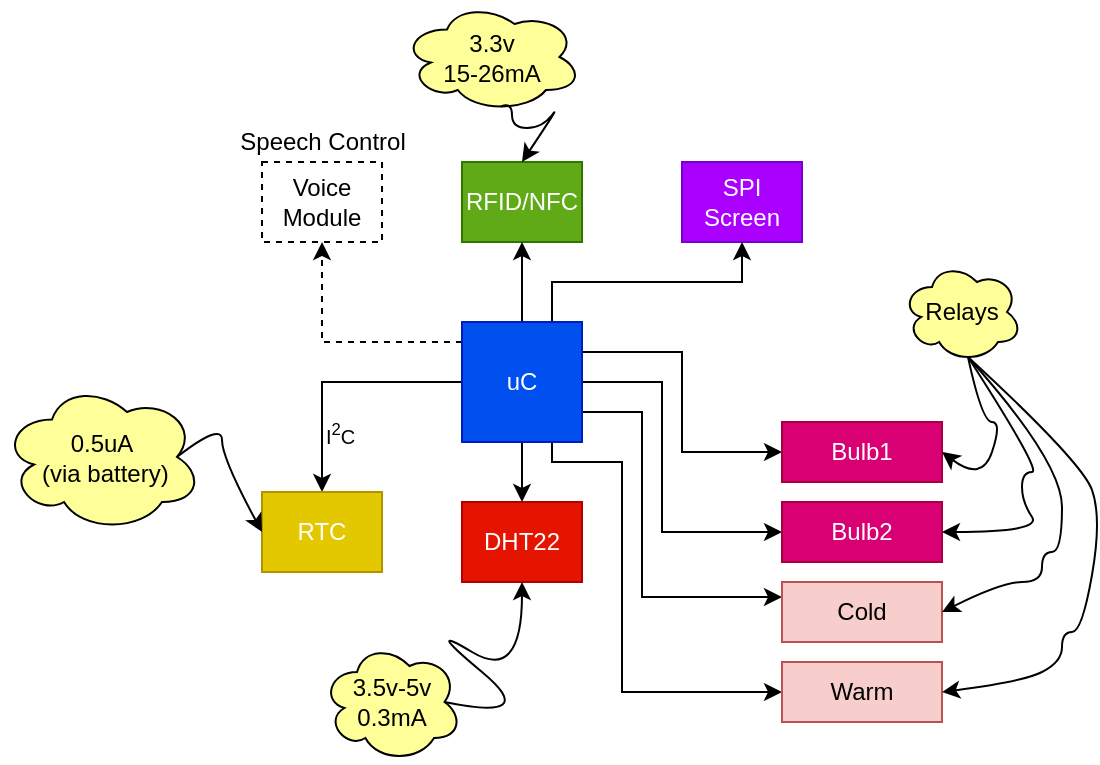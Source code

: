 <mxfile version="12.3.9" type="github" pages="1"><diagram id="A9DNo4cZpOCRa7IkRIbl" name="Page-1"><mxGraphModel dx="868" dy="411" grid="1" gridSize="10" guides="1" tooltips="1" connect="1" arrows="1" fold="1" page="1" pageScale="1" pageWidth="850" pageHeight="1100" math="0" shadow="0"><root><mxCell id="0"/><mxCell id="1" parent="0"/><mxCell id="7f8H__yhaYBBxCj43PGt-2" value="RFID/NFC" style="rounded=0;whiteSpace=wrap;html=1;fillColor=#60a917;strokeColor=#2D7600;fontColor=#ffffff;" parent="1" vertex="1"><mxGeometry x="350" y="100" width="60" height="40" as="geometry"/></mxCell><mxCell id="7f8H__yhaYBBxCj43PGt-3" value="&lt;span style=&quot;white-space: nowrap&quot;&gt;SPI&lt;br&gt;&lt;/span&gt;Screen" style="rounded=0;whiteSpace=wrap;html=1;fillColor=#aa00ff;strokeColor=#7700CC;fontColor=#ffffff;" parent="1" vertex="1"><mxGeometry x="460" y="100" width="60" height="40" as="geometry"/></mxCell><mxCell id="7f8H__yhaYBBxCj43PGt-8" style="edgeStyle=orthogonalEdgeStyle;rounded=0;orthogonalLoop=1;jettySize=auto;html=1;entryX=0.5;entryY=1;entryDx=0;entryDy=0;strokeColor=none;" parent="1" source="7f8H__yhaYBBxCj43PGt-5" target="7f8H__yhaYBBxCj43PGt-7" edge="1"><mxGeometry relative="1" as="geometry"><Array as="points"><mxPoint x="280" y="200"/></Array></mxGeometry></mxCell><mxCell id="7f8H__yhaYBBxCj43PGt-10" style="edgeStyle=orthogonalEdgeStyle;rounded=0;orthogonalLoop=1;jettySize=auto;html=1;entryX=0.5;entryY=0;entryDx=0;entryDy=0;" parent="1" source="7f8H__yhaYBBxCj43PGt-5" target="7f8H__yhaYBBxCj43PGt-6" edge="1"><mxGeometry relative="1" as="geometry"><mxPoint x="300" y="200" as="targetPoint"/></mxGeometry></mxCell><mxCell id="7f8H__yhaYBBxCj43PGt-12" value="" style="edgeStyle=orthogonalEdgeStyle;rounded=0;orthogonalLoop=1;jettySize=auto;html=1;" parent="1" source="7f8H__yhaYBBxCj43PGt-5" target="7f8H__yhaYBBxCj43PGt-11" edge="1"><mxGeometry relative="1" as="geometry"/></mxCell><mxCell id="7f8H__yhaYBBxCj43PGt-13" value="" style="edgeStyle=orthogonalEdgeStyle;rounded=0;orthogonalLoop=1;jettySize=auto;html=1;" parent="1" source="7f8H__yhaYBBxCj43PGt-5" target="7f8H__yhaYBBxCj43PGt-2" edge="1"><mxGeometry relative="1" as="geometry"/></mxCell><mxCell id="L7gm1uYDsORD0-YRTUzJ-1" style="edgeStyle=orthogonalEdgeStyle;rounded=0;orthogonalLoop=1;jettySize=auto;html=1;dashed=1;" parent="1" source="7f8H__yhaYBBxCj43PGt-5" edge="1"><mxGeometry relative="1" as="geometry"><mxPoint x="280" y="140" as="targetPoint"/><Array as="points"><mxPoint x="280" y="190"/></Array></mxGeometry></mxCell><mxCell id="lJGoxaVNd21x-lKh-A3h-36" style="edgeStyle=orthogonalEdgeStyle;rounded=0;orthogonalLoop=1;jettySize=auto;html=1;exitX=0.75;exitY=0;exitDx=0;exitDy=0;entryX=0.5;entryY=1;entryDx=0;entryDy=0;strokeWidth=1;fontSize=15;" edge="1" parent="1" source="7f8H__yhaYBBxCj43PGt-5" target="7f8H__yhaYBBxCj43PGt-3"><mxGeometry relative="1" as="geometry"/></mxCell><mxCell id="lJGoxaVNd21x-lKh-A3h-37" style="edgeStyle=orthogonalEdgeStyle;rounded=0;orthogonalLoop=1;jettySize=auto;html=1;exitX=1;exitY=0.25;exitDx=0;exitDy=0;entryX=0;entryY=0.5;entryDx=0;entryDy=0;strokeWidth=1;fontSize=15;" edge="1" parent="1" source="7f8H__yhaYBBxCj43PGt-5" target="L7gm1uYDsORD0-YRTUzJ-3"><mxGeometry relative="1" as="geometry"/></mxCell><mxCell id="lJGoxaVNd21x-lKh-A3h-38" style="edgeStyle=orthogonalEdgeStyle;rounded=0;orthogonalLoop=1;jettySize=auto;html=1;exitX=1;exitY=0.5;exitDx=0;exitDy=0;entryX=0;entryY=0.5;entryDx=0;entryDy=0;strokeWidth=1;fontSize=15;" edge="1" parent="1" source="7f8H__yhaYBBxCj43PGt-5" target="L7gm1uYDsORD0-YRTUzJ-4"><mxGeometry relative="1" as="geometry"><Array as="points"><mxPoint x="450" y="210"/><mxPoint x="450" y="285"/></Array></mxGeometry></mxCell><mxCell id="lJGoxaVNd21x-lKh-A3h-39" style="edgeStyle=orthogonalEdgeStyle;rounded=0;orthogonalLoop=1;jettySize=auto;html=1;exitX=1;exitY=0.75;exitDx=0;exitDy=0;strokeWidth=1;fontSize=15;entryX=0;entryY=0.25;entryDx=0;entryDy=0;" edge="1" parent="1" source="7f8H__yhaYBBxCj43PGt-5" target="L7gm1uYDsORD0-YRTUzJ-9"><mxGeometry relative="1" as="geometry"><mxPoint x="440" y="320" as="targetPoint"/><Array as="points"><mxPoint x="440" y="225"/><mxPoint x="440" y="317"/></Array></mxGeometry></mxCell><mxCell id="lJGoxaVNd21x-lKh-A3h-40" style="edgeStyle=orthogonalEdgeStyle;rounded=0;orthogonalLoop=1;jettySize=auto;html=1;exitX=0.75;exitY=1;exitDx=0;exitDy=0;entryX=0;entryY=0.5;entryDx=0;entryDy=0;strokeWidth=1;fontSize=15;" edge="1" parent="1" source="7f8H__yhaYBBxCj43PGt-5" target="L7gm1uYDsORD0-YRTUzJ-11"><mxGeometry relative="1" as="geometry"><Array as="points"><mxPoint x="395" y="250"/><mxPoint x="430" y="250"/><mxPoint x="430" y="365"/></Array></mxGeometry></mxCell><mxCell id="7f8H__yhaYBBxCj43PGt-5" value="uC" style="rounded=0;whiteSpace=wrap;html=1;fillColor=#0050ef;strokeColor=#001DBC;fontColor=#ffffff;" parent="1" vertex="1"><mxGeometry x="350" y="180" width="60" height="60" as="geometry"/></mxCell><mxCell id="7f8H__yhaYBBxCj43PGt-6" value="RTC" style="rounded=0;whiteSpace=wrap;html=1;fillColor=#e3c800;strokeColor=#B09500;fontColor=#ffffff;" parent="1" vertex="1"><mxGeometry x="250" y="265" width="60" height="40" as="geometry"/></mxCell><mxCell id="7f8H__yhaYBBxCj43PGt-7" value="Voice Module" style="rounded=0;whiteSpace=wrap;html=1;dashed=1;" parent="1" vertex="1"><mxGeometry x="250" y="100" width="60" height="40" as="geometry"/></mxCell><mxCell id="7f8H__yhaYBBxCj43PGt-11" value="DHT22" style="rounded=0;whiteSpace=wrap;html=1;fillColor=#e51400;strokeColor=#B20000;fontColor=#ffffff;" parent="1" vertex="1"><mxGeometry x="350" y="270" width="60" height="40" as="geometry"/></mxCell><mxCell id="L7gm1uYDsORD0-YRTUzJ-3" value="Bulb1" style="rounded=0;whiteSpace=wrap;html=1;fillColor=#d80073;strokeColor=#A50040;fontColor=#ffffff;" parent="1" vertex="1"><mxGeometry x="510" y="230" width="80" height="30" as="geometry"/></mxCell><mxCell id="L7gm1uYDsORD0-YRTUzJ-4" value="Bulb2" style="rounded=0;whiteSpace=wrap;html=1;fillColor=#d80073;strokeColor=#A50040;fontColor=#ffffff;" parent="1" vertex="1"><mxGeometry x="510" y="270" width="80" height="30" as="geometry"/></mxCell><mxCell id="L7gm1uYDsORD0-YRTUzJ-9" value="Cold" style="rounded=0;whiteSpace=wrap;html=1;fillColor=#f8cecc;strokeColor=#b85450;" parent="1" vertex="1"><mxGeometry x="510" y="310" width="80" height="30" as="geometry"/></mxCell><mxCell id="L7gm1uYDsORD0-YRTUzJ-11" value="Warm" style="rounded=0;whiteSpace=wrap;html=1;fillColor=#f8cecc;strokeColor=#b85450;" parent="1" vertex="1"><mxGeometry x="510" y="350" width="80" height="30" as="geometry"/></mxCell><mxCell id="L7gm1uYDsORD0-YRTUzJ-23" value="Speech Control" style="text;html=1;align=center;verticalAlign=middle;resizable=0;points=[];;autosize=1;" parent="1" vertex="1"><mxGeometry x="230" y="80" width="100" height="20" as="geometry"/></mxCell><mxCell id="lJGoxaVNd21x-lKh-A3h-11" value="0.5uA&lt;br&gt;&amp;nbsp;(via battery)" style="fillColor=#ffff99;whiteSpace=wrap;shape=cloud;html=1;" vertex="1" parent="1"><mxGeometry x="120" y="210" width="100" height="75" as="geometry"/></mxCell><mxCell id="lJGoxaVNd21x-lKh-A3h-14" value="3.5v-5v 0.3mA" style="fillColor=#ffff99;whiteSpace=wrap;shape=cloud;html=1;align=center;" vertex="1" parent="1"><mxGeometry x="280" y="340" width="70" height="60" as="geometry"/></mxCell><mxCell id="lJGoxaVNd21x-lKh-A3h-17" value="" style="curved=1;endArrow=classic;html=1;exitX=0.875;exitY=0.5;exitDx=0;exitDy=0;exitPerimeter=0;entryX=0.5;entryY=1;entryDx=0;entryDy=0;" edge="1" parent="1" source="lJGoxaVNd21x-lKh-A3h-14" target="7f8H__yhaYBBxCj43PGt-11"><mxGeometry width="50" height="50" relative="1" as="geometry"><mxPoint x="330" y="380" as="sourcePoint"/><mxPoint x="380" y="330" as="targetPoint"/><Array as="points"><mxPoint x="390" y="380"/><mxPoint x="330" y="330"/><mxPoint x="380" y="360"/></Array></mxGeometry></mxCell><mxCell id="lJGoxaVNd21x-lKh-A3h-20" value="" style="curved=1;endArrow=classic;html=1;exitX=0.875;exitY=0.5;exitDx=0;exitDy=0;exitPerimeter=0;entryX=0;entryY=0.5;entryDx=0;entryDy=0;" edge="1" parent="1" source="lJGoxaVNd21x-lKh-A3h-11" target="7f8H__yhaYBBxCj43PGt-6"><mxGeometry width="50" height="50" relative="1" as="geometry"><mxPoint x="240" y="325" as="sourcePoint"/><mxPoint x="290" y="275" as="targetPoint"/><Array as="points"><mxPoint x="230" y="230"/><mxPoint x="230" y="248"/></Array></mxGeometry></mxCell><mxCell id="lJGoxaVNd21x-lKh-A3h-21" value="&lt;span style=&quot;white-space: nowrap&quot;&gt;3.3v &lt;br&gt;15-26mA&lt;/span&gt;" style="fillColor=#ffff99;whiteSpace=wrap;shape=cloud;html=1;" vertex="1" parent="1"><mxGeometry x="320" y="20" width="90" height="55" as="geometry"/></mxCell><mxCell id="lJGoxaVNd21x-lKh-A3h-22" value="" style="curved=1;endArrow=classic;html=1;exitX=0.55;exitY=0.95;exitDx=0;exitDy=0;exitPerimeter=0;entryX=0.5;entryY=0;entryDx=0;entryDy=0;" edge="1" parent="1" source="lJGoxaVNd21x-lKh-A3h-21" target="7f8H__yhaYBBxCj43PGt-2"><mxGeometry width="50" height="50" relative="1" as="geometry"><mxPoint x="375" y="70" as="sourcePoint"/><mxPoint x="424.5" y="50" as="targetPoint"/><Array as="points"><mxPoint x="375" y="70"/><mxPoint x="375" y="83"/><mxPoint x="390" y="83"/><mxPoint x="400" y="70"/></Array></mxGeometry></mxCell><mxCell id="lJGoxaVNd21x-lKh-A3h-23" value="&lt;span style=&quot;white-space: nowrap&quot;&gt;Relays&lt;/span&gt;" style="fillColor=#ffff99;whiteSpace=wrap;shape=cloud;html=1;" vertex="1" parent="1"><mxGeometry x="570" y="150" width="60" height="50" as="geometry"/></mxCell><mxCell id="lJGoxaVNd21x-lKh-A3h-27" value="" style="curved=1;endArrow=classic;html=1;verticalAlign=middle;entryX=1;entryY=0.5;entryDx=0;entryDy=0;exitX=0.55;exitY=0.95;exitDx=0;exitDy=0;exitPerimeter=0;" edge="1" parent="1" source="lJGoxaVNd21x-lKh-A3h-23" target="L7gm1uYDsORD0-YRTUzJ-3"><mxGeometry width="50" height="50" relative="1" as="geometry"><mxPoint x="680" y="182.5" as="sourcePoint"/><mxPoint x="600" y="242.5" as="targetPoint"/><Array as="points"><mxPoint x="610" y="230"/><mxPoint x="620" y="230"/><mxPoint x="610" y="260"/></Array></mxGeometry></mxCell><mxCell id="lJGoxaVNd21x-lKh-A3h-28" value="" style="curved=1;endArrow=classic;html=1;verticalAlign=middle;exitX=0.55;exitY=0.95;exitDx=0;exitDy=0;exitPerimeter=0;entryX=1;entryY=0.5;entryDx=0;entryDy=0;" edge="1" parent="1" source="lJGoxaVNd21x-lKh-A3h-23" target="L7gm1uYDsORD0-YRTUzJ-4"><mxGeometry width="50" height="50" relative="1" as="geometry"><mxPoint x="639.3" y="223.85" as="sourcePoint"/><mxPoint x="600" y="285" as="targetPoint"/><Array as="points"><mxPoint x="640" y="255"/><mxPoint x="630" y="255"/><mxPoint x="630" y="270"/><mxPoint x="640" y="285"/></Array></mxGeometry></mxCell><mxCell id="lJGoxaVNd21x-lKh-A3h-31" value="" style="curved=1;endArrow=classic;html=1;verticalAlign=middle;exitX=0.55;exitY=0.95;exitDx=0;exitDy=0;exitPerimeter=0;entryX=1;entryY=0.5;entryDx=0;entryDy=0;" edge="1" parent="1" source="lJGoxaVNd21x-lKh-A3h-23" target="L7gm1uYDsORD0-YRTUzJ-9"><mxGeometry width="50" height="50" relative="1" as="geometry"><mxPoint x="613" y="237.5" as="sourcePoint"/><mxPoint x="600" y="325" as="targetPoint"/><Array as="points"><mxPoint x="650" y="250"/><mxPoint x="650" y="295"/><mxPoint x="640" y="295"/><mxPoint x="640" y="310"/><mxPoint x="620" y="310"/></Array></mxGeometry></mxCell><mxCell id="lJGoxaVNd21x-lKh-A3h-32" value="" style="curved=1;endArrow=classic;html=1;verticalAlign=middle;exitX=0.55;exitY=0.95;exitDx=0;exitDy=0;exitPerimeter=0;entryX=1;entryY=0.5;entryDx=0;entryDy=0;" edge="1" parent="1" source="lJGoxaVNd21x-lKh-A3h-23" target="L7gm1uYDsORD0-YRTUzJ-11"><mxGeometry width="50" height="50" relative="1" as="geometry"><mxPoint x="623" y="277.5" as="sourcePoint"/><mxPoint x="610" y="365" as="targetPoint"/><Array as="points"><mxPoint x="660" y="250"/><mxPoint x="670" y="278"/><mxPoint x="660" y="335"/><mxPoint x="650" y="335"/><mxPoint x="650" y="350"/><mxPoint x="630" y="360"/></Array></mxGeometry></mxCell><mxCell id="lJGoxaVNd21x-lKh-A3h-34" value="&lt;font style=&quot;font-size: 10px&quot;&gt;I&lt;sup&gt;2&lt;/sup&gt;C&lt;/font&gt;" style="text;html=1;fontSize=15;" vertex="1" parent="1"><mxGeometry x="280" y="220" width="30" height="20" as="geometry"/></mxCell></root></mxGraphModel></diagram></mxfile>
